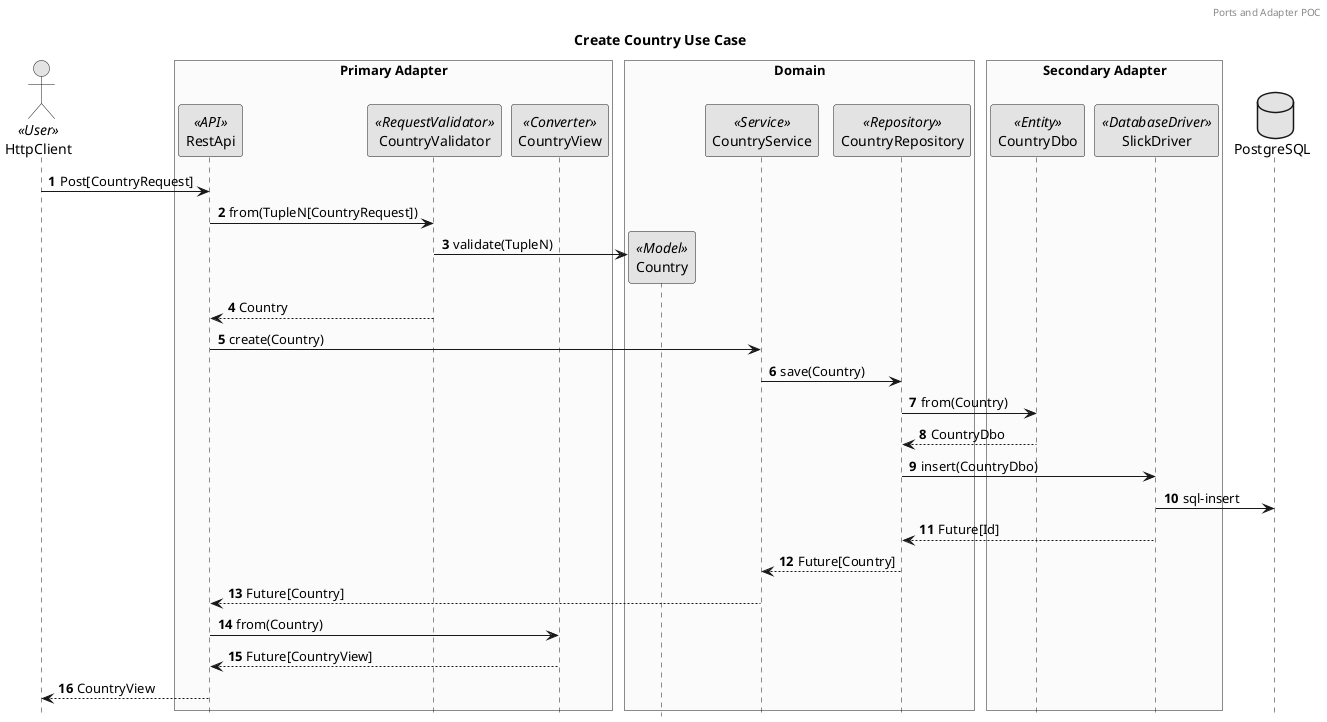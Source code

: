 @startuml
skinparam monochrome true
skinparam BoxPadding 5
header Ports and Adapter POC
title Create Country Use Case

hide footbox
actor HttpClient as user << User >>

box "Primary Adapter" #FBFBFB
participant "RestApi" as api << API >>
participant "CountryValidator" as validator << RequestValidator >>
participant "CountryView" as view << Converter >>
end box
box "Domain" #FBFBFB
participant "Country" as country << Model >>
participant "CountryService" as service << Service >>
participant "CountryRepository" as repository << Repository >>
end box
box "Secondary Adapter" #FBFBFB
participant "CountryDbo" as dbo << Entity >>
participant "SlickDriver" as db << DatabaseDriver >>
end box

database PostgreSQL as pgdb

autonumber
user -> api: Post[CountryRequest]
api -> validator : from(TupleN[CountryRequest])
validator -> country ** : validate(TupleN)
validator --> api: Country
api -> service: create(Country)
service -> repository: save(Country)
repository -> dbo: from(Country)
dbo --> repository: CountryDbo
repository -> db : insert(CountryDbo)
db -> pgdb : sql-insert
db --> repository : Future[Id]
repository --> service : Future[Country]
service --> api : Future[Country]
api -> view : from(Country)
view --> api : Future[CountryView]
api --> user : CountryView
@enduml